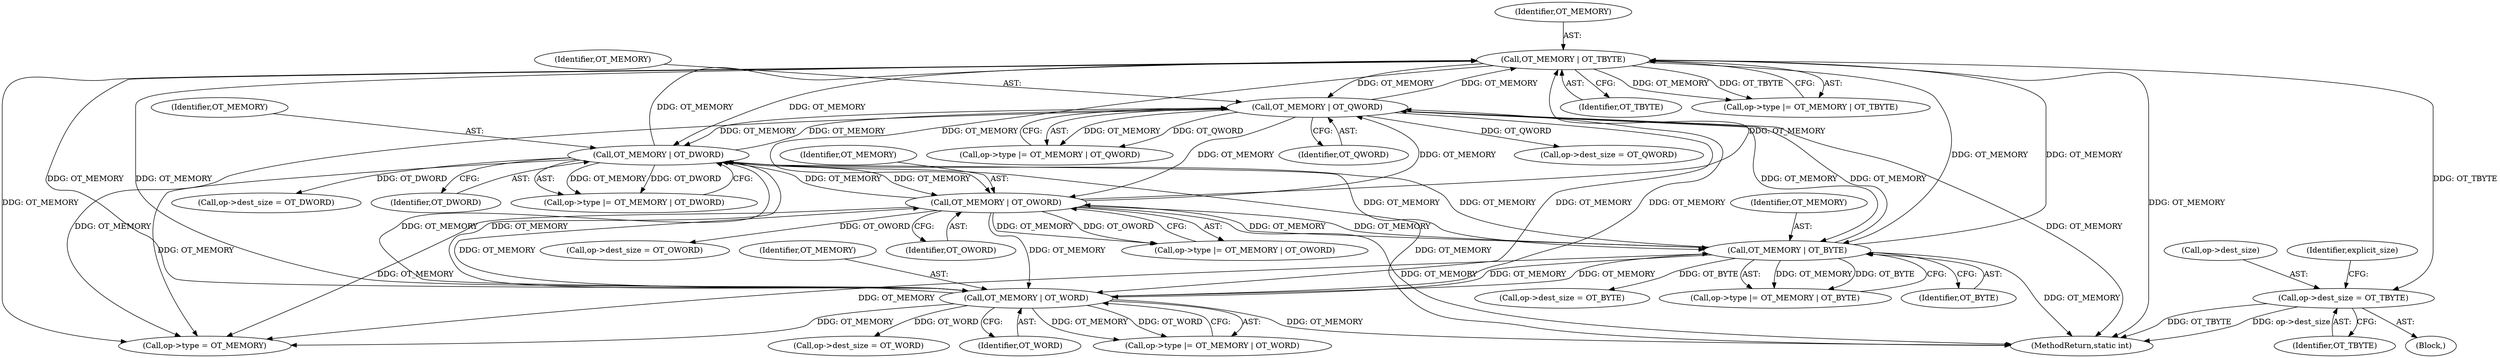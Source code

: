 digraph "0_radare2_9b46d38dd3c4de6048a488b655c7319f845af185@pointer" {
"1000300" [label="(Call,op->dest_size = OT_TBYTE)"];
"1000297" [label="(Call,OT_MEMORY | OT_TBYTE)"];
"1000247" [label="(Call,OT_MEMORY | OT_QWORD)"];
"1000222" [label="(Call,OT_MEMORY | OT_DWORD)"];
"1000272" [label="(Call,OT_MEMORY | OT_OWORD)"];
"1000172" [label="(Call,OT_MEMORY | OT_BYTE)"];
"1000197" [label="(Call,OT_MEMORY | OT_WORD)"];
"1000175" [label="(Call,op->dest_size = OT_BYTE)"];
"1000249" [label="(Identifier,OT_QWORD)"];
"1000272" [label="(Call,OT_MEMORY | OT_OWORD)"];
"1000268" [label="(Call,op->type |= OT_MEMORY | OT_OWORD)"];
"1000200" [label="(Call,op->dest_size = OT_WORD)"];
"1000168" [label="(Call,op->type |= OT_MEMORY | OT_BYTE)"];
"1000273" [label="(Identifier,OT_MEMORY)"];
"1000173" [label="(Identifier,OT_MEMORY)"];
"1000300" [label="(Call,op->dest_size = OT_TBYTE)"];
"1000301" [label="(Call,op->dest_size)"];
"1000223" [label="(Identifier,OT_MEMORY)"];
"1000174" [label="(Identifier,OT_BYTE)"];
"1000275" [label="(Call,op->dest_size = OT_OWORD)"];
"1000222" [label="(Call,OT_MEMORY | OT_DWORD)"];
"1000198" [label="(Identifier,OT_MEMORY)"];
"1000934" [label="(MethodReturn,static int)"];
"1000297" [label="(Call,OT_MEMORY | OT_TBYTE)"];
"1000274" [label="(Identifier,OT_OWORD)"];
"1000197" [label="(Call,OT_MEMORY | OT_WORD)"];
"1000298" [label="(Identifier,OT_MEMORY)"];
"1000193" [label="(Call,op->type |= OT_MEMORY | OT_WORD)"];
"1000326" [label="(Call,op->type = OT_MEMORY)"];
"1000292" [label="(Block,)"];
"1000199" [label="(Identifier,OT_WORD)"];
"1000225" [label="(Call,op->dest_size = OT_DWORD)"];
"1000304" [label="(Identifier,OT_TBYTE)"];
"1000306" [label="(Identifier,explicit_size)"];
"1000248" [label="(Identifier,OT_MEMORY)"];
"1000247" [label="(Call,OT_MEMORY | OT_QWORD)"];
"1000224" [label="(Identifier,OT_DWORD)"];
"1000250" [label="(Call,op->dest_size = OT_QWORD)"];
"1000243" [label="(Call,op->type |= OT_MEMORY | OT_QWORD)"];
"1000299" [label="(Identifier,OT_TBYTE)"];
"1000218" [label="(Call,op->type |= OT_MEMORY | OT_DWORD)"];
"1000172" [label="(Call,OT_MEMORY | OT_BYTE)"];
"1000293" [label="(Call,op->type |= OT_MEMORY | OT_TBYTE)"];
"1000300" -> "1000292"  [label="AST: "];
"1000300" -> "1000304"  [label="CFG: "];
"1000301" -> "1000300"  [label="AST: "];
"1000304" -> "1000300"  [label="AST: "];
"1000306" -> "1000300"  [label="CFG: "];
"1000300" -> "1000934"  [label="DDG: OT_TBYTE"];
"1000300" -> "1000934"  [label="DDG: op->dest_size"];
"1000297" -> "1000300"  [label="DDG: OT_TBYTE"];
"1000297" -> "1000293"  [label="AST: "];
"1000297" -> "1000299"  [label="CFG: "];
"1000298" -> "1000297"  [label="AST: "];
"1000299" -> "1000297"  [label="AST: "];
"1000293" -> "1000297"  [label="CFG: "];
"1000297" -> "1000934"  [label="DDG: OT_MEMORY"];
"1000297" -> "1000172"  [label="DDG: OT_MEMORY"];
"1000297" -> "1000197"  [label="DDG: OT_MEMORY"];
"1000297" -> "1000222"  [label="DDG: OT_MEMORY"];
"1000297" -> "1000247"  [label="DDG: OT_MEMORY"];
"1000297" -> "1000272"  [label="DDG: OT_MEMORY"];
"1000297" -> "1000293"  [label="DDG: OT_MEMORY"];
"1000297" -> "1000293"  [label="DDG: OT_TBYTE"];
"1000247" -> "1000297"  [label="DDG: OT_MEMORY"];
"1000222" -> "1000297"  [label="DDG: OT_MEMORY"];
"1000272" -> "1000297"  [label="DDG: OT_MEMORY"];
"1000172" -> "1000297"  [label="DDG: OT_MEMORY"];
"1000197" -> "1000297"  [label="DDG: OT_MEMORY"];
"1000297" -> "1000326"  [label="DDG: OT_MEMORY"];
"1000247" -> "1000243"  [label="AST: "];
"1000247" -> "1000249"  [label="CFG: "];
"1000248" -> "1000247"  [label="AST: "];
"1000249" -> "1000247"  [label="AST: "];
"1000243" -> "1000247"  [label="CFG: "];
"1000247" -> "1000934"  [label="DDG: OT_MEMORY"];
"1000247" -> "1000172"  [label="DDG: OT_MEMORY"];
"1000247" -> "1000197"  [label="DDG: OT_MEMORY"];
"1000247" -> "1000222"  [label="DDG: OT_MEMORY"];
"1000247" -> "1000243"  [label="DDG: OT_MEMORY"];
"1000247" -> "1000243"  [label="DDG: OT_QWORD"];
"1000222" -> "1000247"  [label="DDG: OT_MEMORY"];
"1000272" -> "1000247"  [label="DDG: OT_MEMORY"];
"1000172" -> "1000247"  [label="DDG: OT_MEMORY"];
"1000197" -> "1000247"  [label="DDG: OT_MEMORY"];
"1000247" -> "1000250"  [label="DDG: OT_QWORD"];
"1000247" -> "1000272"  [label="DDG: OT_MEMORY"];
"1000247" -> "1000326"  [label="DDG: OT_MEMORY"];
"1000222" -> "1000218"  [label="AST: "];
"1000222" -> "1000224"  [label="CFG: "];
"1000223" -> "1000222"  [label="AST: "];
"1000224" -> "1000222"  [label="AST: "];
"1000218" -> "1000222"  [label="CFG: "];
"1000222" -> "1000934"  [label="DDG: OT_MEMORY"];
"1000222" -> "1000172"  [label="DDG: OT_MEMORY"];
"1000222" -> "1000197"  [label="DDG: OT_MEMORY"];
"1000222" -> "1000218"  [label="DDG: OT_MEMORY"];
"1000222" -> "1000218"  [label="DDG: OT_DWORD"];
"1000272" -> "1000222"  [label="DDG: OT_MEMORY"];
"1000172" -> "1000222"  [label="DDG: OT_MEMORY"];
"1000197" -> "1000222"  [label="DDG: OT_MEMORY"];
"1000222" -> "1000225"  [label="DDG: OT_DWORD"];
"1000222" -> "1000272"  [label="DDG: OT_MEMORY"];
"1000222" -> "1000326"  [label="DDG: OT_MEMORY"];
"1000272" -> "1000268"  [label="AST: "];
"1000272" -> "1000274"  [label="CFG: "];
"1000273" -> "1000272"  [label="AST: "];
"1000274" -> "1000272"  [label="AST: "];
"1000268" -> "1000272"  [label="CFG: "];
"1000272" -> "1000934"  [label="DDG: OT_MEMORY"];
"1000272" -> "1000172"  [label="DDG: OT_MEMORY"];
"1000272" -> "1000197"  [label="DDG: OT_MEMORY"];
"1000272" -> "1000268"  [label="DDG: OT_MEMORY"];
"1000272" -> "1000268"  [label="DDG: OT_OWORD"];
"1000172" -> "1000272"  [label="DDG: OT_MEMORY"];
"1000197" -> "1000272"  [label="DDG: OT_MEMORY"];
"1000272" -> "1000275"  [label="DDG: OT_OWORD"];
"1000272" -> "1000326"  [label="DDG: OT_MEMORY"];
"1000172" -> "1000168"  [label="AST: "];
"1000172" -> "1000174"  [label="CFG: "];
"1000173" -> "1000172"  [label="AST: "];
"1000174" -> "1000172"  [label="AST: "];
"1000168" -> "1000172"  [label="CFG: "];
"1000172" -> "1000934"  [label="DDG: OT_MEMORY"];
"1000172" -> "1000168"  [label="DDG: OT_MEMORY"];
"1000172" -> "1000168"  [label="DDG: OT_BYTE"];
"1000197" -> "1000172"  [label="DDG: OT_MEMORY"];
"1000172" -> "1000175"  [label="DDG: OT_BYTE"];
"1000172" -> "1000197"  [label="DDG: OT_MEMORY"];
"1000172" -> "1000326"  [label="DDG: OT_MEMORY"];
"1000197" -> "1000193"  [label="AST: "];
"1000197" -> "1000199"  [label="CFG: "];
"1000198" -> "1000197"  [label="AST: "];
"1000199" -> "1000197"  [label="AST: "];
"1000193" -> "1000197"  [label="CFG: "];
"1000197" -> "1000934"  [label="DDG: OT_MEMORY"];
"1000197" -> "1000193"  [label="DDG: OT_MEMORY"];
"1000197" -> "1000193"  [label="DDG: OT_WORD"];
"1000197" -> "1000200"  [label="DDG: OT_WORD"];
"1000197" -> "1000326"  [label="DDG: OT_MEMORY"];
}
